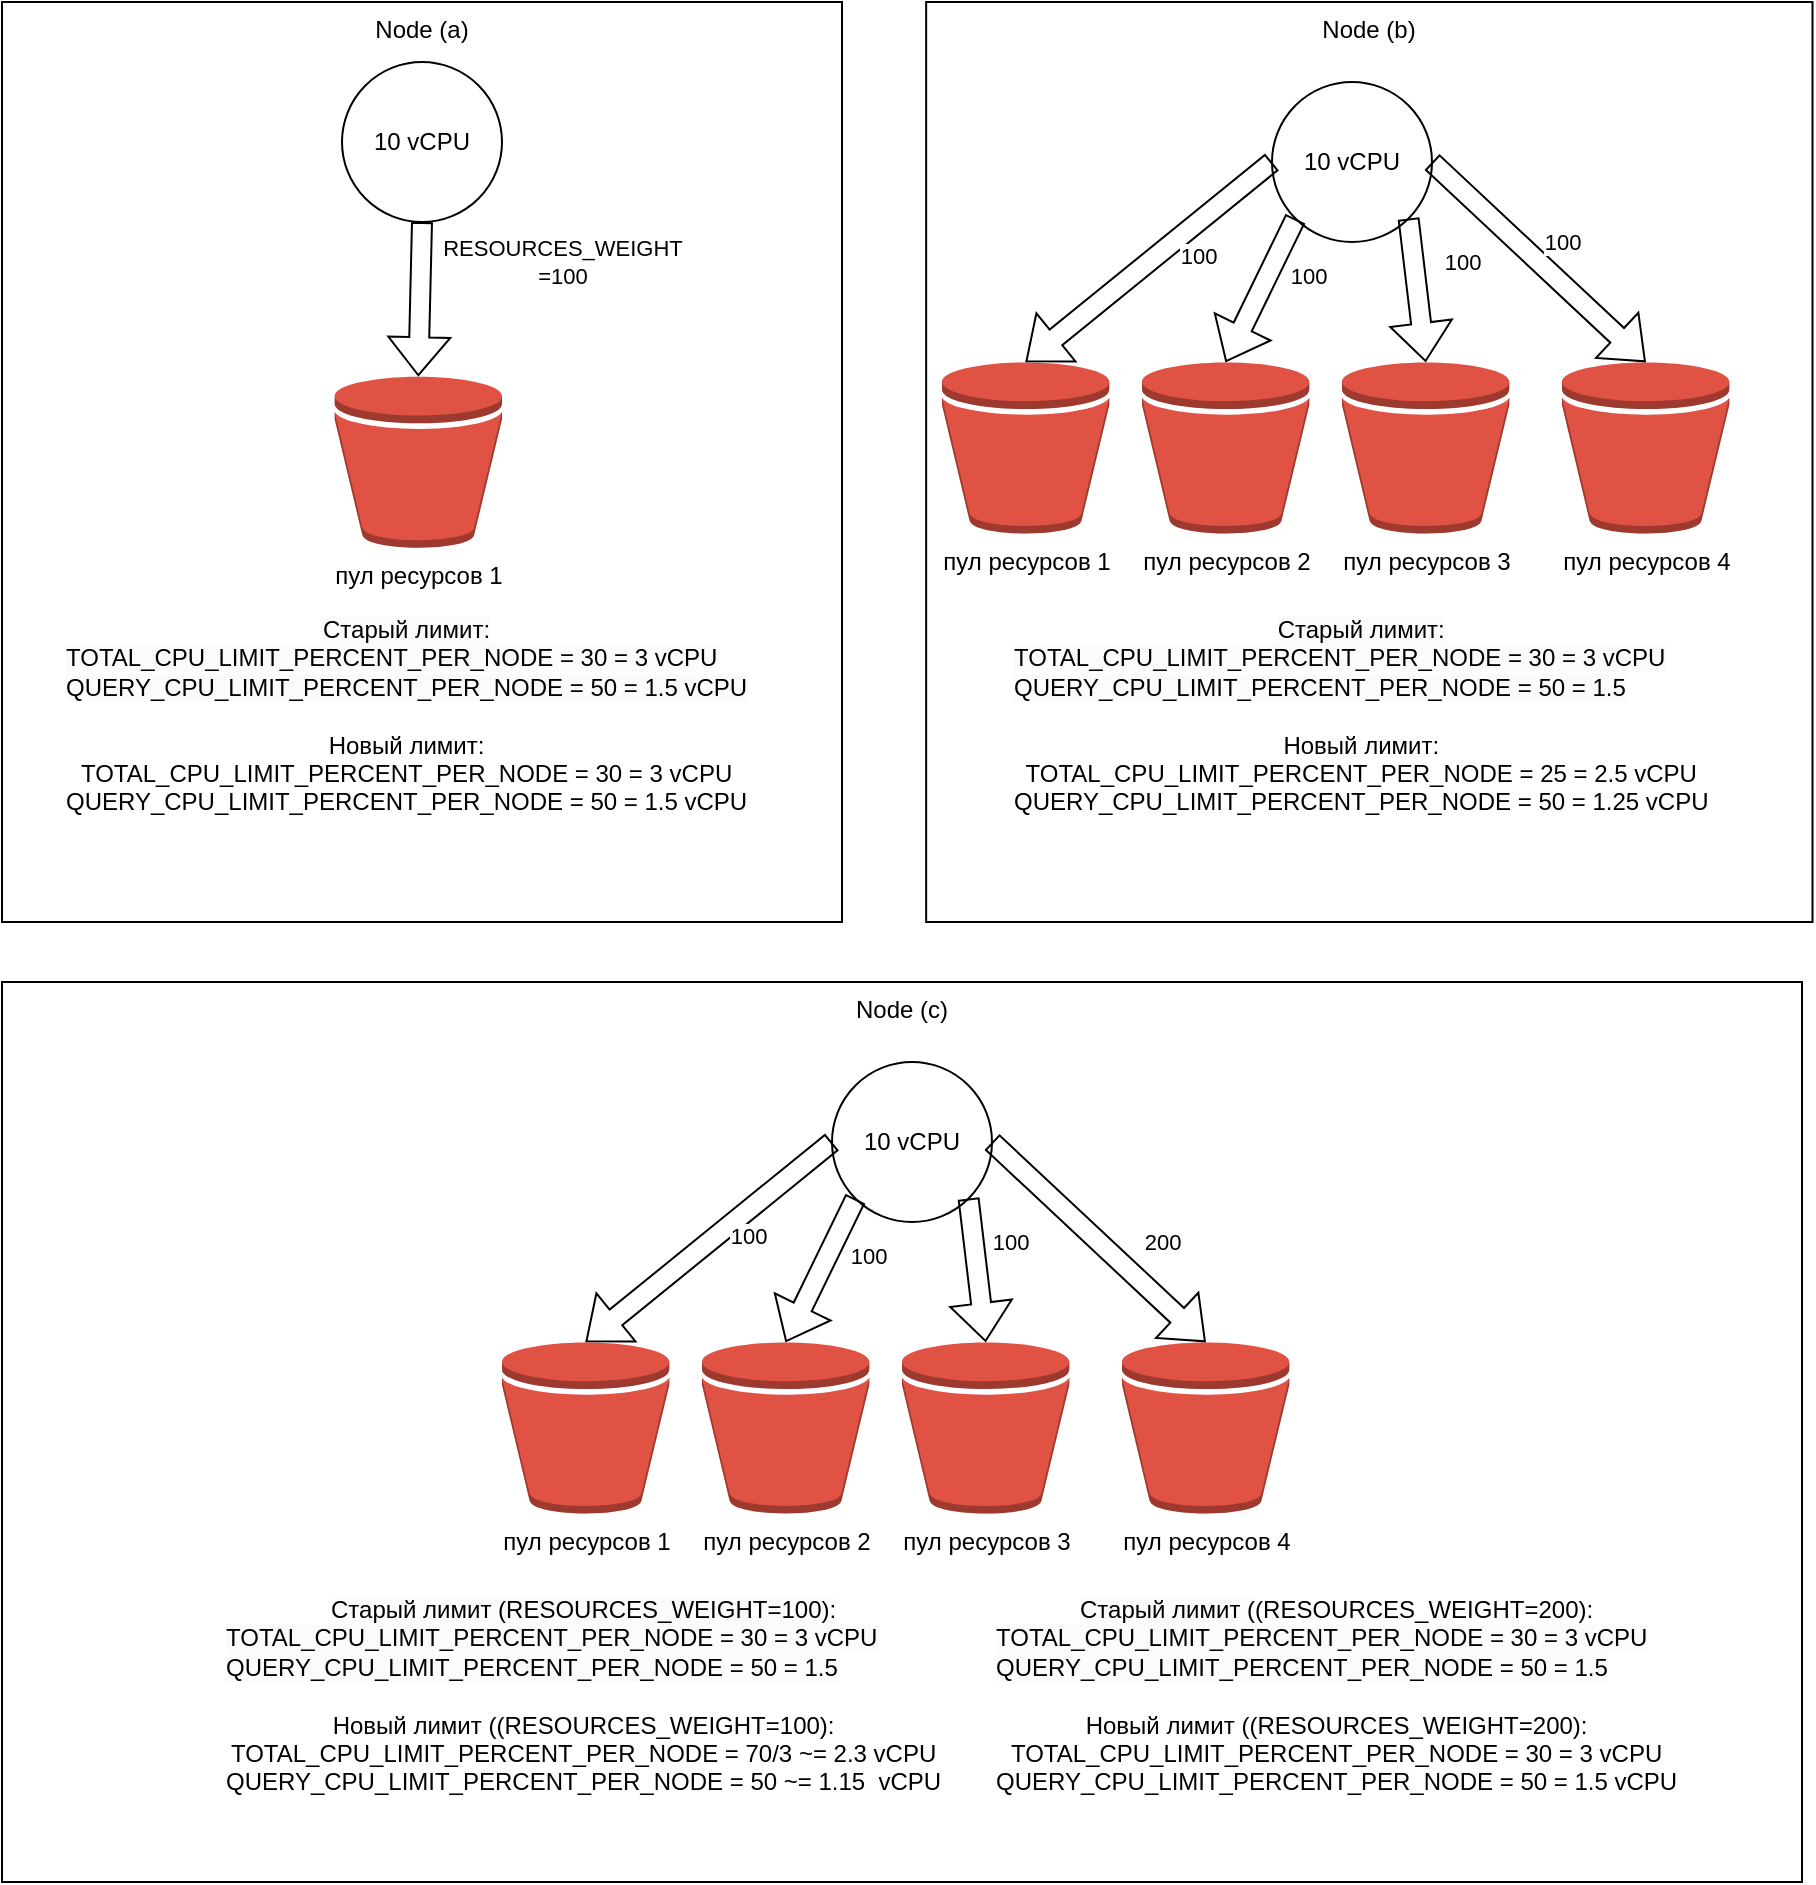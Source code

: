 <mxfile version="24.7.8">
  <diagram name="Page-1" id="NAQD_0_xmlDH_ppCL-4d">
    <mxGraphModel dx="1242" dy="819" grid="1" gridSize="10" guides="1" tooltips="1" connect="1" arrows="1" fold="1" page="1" pageScale="1" pageWidth="827" pageHeight="1169" math="0" shadow="0">
      <root>
        <mxCell id="0" />
        <mxCell id="1" parent="0" />
        <mxCell id="cv_4T4Yt_JHGhEiulPHa-12" value="Node (a)" style="rounded=0;whiteSpace=wrap;html=1;verticalAlign=top;" vertex="1" parent="1">
          <mxGeometry x="60" y="30" width="420" height="460" as="geometry" />
        </mxCell>
        <mxCell id="cv_4T4Yt_JHGhEiulPHa-10" value="Node (b)" style="rounded=0;whiteSpace=wrap;html=1;verticalAlign=top;" vertex="1" parent="1">
          <mxGeometry x="522.08" y="30" width="443.17" height="460" as="geometry" />
        </mxCell>
        <mxCell id="M1kfzu1ZO3_qd2MjG_cR-6" value="пул ресурсов 1" style="outlineConnect=0;dashed=0;verticalLabelPosition=bottom;verticalAlign=top;align=center;html=1;shape=mxgraph.aws3.bucket;fillColor=#E05243;gradientColor=none;" parent="1" vertex="1">
          <mxGeometry x="226.34" y="217.13" width="83.66" height="85.75" as="geometry" />
        </mxCell>
        <mxCell id="M1kfzu1ZO3_qd2MjG_cR-10" value="10 vCPU" style="ellipse;whiteSpace=wrap;html=1;aspect=fixed;" parent="1" vertex="1">
          <mxGeometry x="230" y="60" width="80" height="80" as="geometry" />
        </mxCell>
        <mxCell id="cv_4T4Yt_JHGhEiulPHa-1" value="&lt;div style=&quot;text-align: center;&quot;&gt;&lt;span style=&quot;color: rgb(0, 0, 0); font-family: Helvetica; font-size: 12px; font-style: normal; font-variant-ligatures: normal; font-variant-caps: normal; font-weight: 400; letter-spacing: normal; orphans: 2; text-indent: 0px; text-transform: none; widows: 2; word-spacing: 0px; -webkit-text-stroke-width: 0px; white-space: nowrap; background-color: rgb(251, 251, 251); text-decoration-thickness: initial; text-decoration-style: initial; text-decoration-color: initial; float: none; display: inline !important;&quot;&gt;Cтарый лимит:&lt;/span&gt;&lt;/div&gt;&lt;span style=&quot;color: rgb(0, 0, 0); font-family: Helvetica; font-size: 12px; font-style: normal; font-variant-ligatures: normal; font-variant-caps: normal; font-weight: 400; letter-spacing: normal; orphans: 2; text-align: center; text-indent: 0px; text-transform: none; widows: 2; word-spacing: 0px; -webkit-text-stroke-width: 0px; white-space: nowrap; background-color: rgb(251, 251, 251); text-decoration-thickness: initial; text-decoration-style: initial; text-decoration-color: initial; display: inline !important; float: none;&quot;&gt;TOTAL_CPU_LIMIT_PERCENT_PER_NODE = 30 = 3 vCPU&lt;/span&gt;&lt;br style=&quot;forced-color-adjust: none; color: rgb(0, 0, 0); font-family: Helvetica; font-size: 12px; font-style: normal; font-variant-ligatures: normal; font-variant-caps: normal; font-weight: 400; letter-spacing: normal; orphans: 2; text-align: center; text-indent: 0px; text-transform: none; widows: 2; word-spacing: 0px; -webkit-text-stroke-width: 0px; white-space: nowrap; background-color: rgb(251, 251, 251); text-decoration-thickness: initial; text-decoration-style: initial; text-decoration-color: initial;&quot;&gt;&lt;span style=&quot;color: rgb(0, 0, 0); font-family: Helvetica; font-size: 12px; font-style: normal; font-variant-ligatures: normal; font-variant-caps: normal; font-weight: 400; letter-spacing: normal; orphans: 2; text-align: center; text-indent: 0px; text-transform: none; widows: 2; word-spacing: 0px; -webkit-text-stroke-width: 0px; white-space: nowrap; background-color: rgb(251, 251, 251); text-decoration-thickness: initial; text-decoration-style: initial; text-decoration-color: initial; display: inline !important; float: none;&quot;&gt;QUERY_CPU_LIMIT_PERCENT_PER_NODE = 50 = 1.5 vCPU&lt;/span&gt;&lt;div&gt;&lt;span style=&quot;color: rgb(0, 0, 0); font-family: Helvetica; font-size: 12px; font-style: normal; font-variant-ligatures: normal; font-variant-caps: normal; font-weight: 400; letter-spacing: normal; orphans: 2; text-align: center; text-indent: 0px; text-transform: none; widows: 2; word-spacing: 0px; -webkit-text-stroke-width: 0px; white-space: nowrap; background-color: rgb(251, 251, 251); text-decoration-thickness: initial; text-decoration-style: initial; text-decoration-color: initial; display: inline !important; float: none;&quot;&gt;&lt;br&gt;&lt;/span&gt;&lt;/div&gt;&lt;div style=&quot;text-align: center;&quot;&gt;&lt;span style=&quot;text-wrap: nowrap;&quot;&gt;Новый лимит:&lt;/span&gt;&lt;/div&gt;&lt;div style=&quot;text-align: center;&quot;&gt;&lt;span style=&quot;text-wrap: nowrap;&quot;&gt;TOTAL_CPU_LIMIT_PERCENT_PER_NODE = 30 = 3 vCPU&lt;/span&gt;&lt;br style=&quot;text-wrap: nowrap;&quot;&gt;&lt;span style=&quot;text-wrap: nowrap;&quot;&gt;QUERY_CPU_LIMIT_PERCENT_PER_NODE = 50 = 1.5 vCPU&lt;/span&gt;&lt;span style=&quot;text-wrap: nowrap;&quot;&gt;&lt;br&gt;&lt;/span&gt;&lt;/div&gt;" style="text;whiteSpace=wrap;html=1;" vertex="1" parent="1">
          <mxGeometry x="90" y="330" width="360" height="50" as="geometry" />
        </mxCell>
        <mxCell id="cv_4T4Yt_JHGhEiulPHa-4" value="10 vCPU" style="ellipse;whiteSpace=wrap;html=1;aspect=fixed;" vertex="1" parent="1">
          <mxGeometry x="695" y="70" width="80" height="80" as="geometry" />
        </mxCell>
        <mxCell id="cv_4T4Yt_JHGhEiulPHa-6" value="пул ресурсов 1" style="outlineConnect=0;dashed=0;verticalLabelPosition=bottom;verticalAlign=top;align=center;html=1;shape=mxgraph.aws3.bucket;fillColor=#E05243;gradientColor=none;" vertex="1" parent="1">
          <mxGeometry x="530" y="210" width="83.66" height="85.75" as="geometry" />
        </mxCell>
        <mxCell id="cv_4T4Yt_JHGhEiulPHa-7" value="пул ресурсов 3" style="outlineConnect=0;dashed=0;verticalLabelPosition=bottom;verticalAlign=top;align=center;html=1;shape=mxgraph.aws3.bucket;fillColor=#E05243;gradientColor=none;" vertex="1" parent="1">
          <mxGeometry x="730" y="210" width="83.66" height="85.75" as="geometry" />
        </mxCell>
        <mxCell id="cv_4T4Yt_JHGhEiulPHa-8" value="пул ресурсов 4" style="outlineConnect=0;dashed=0;verticalLabelPosition=bottom;verticalAlign=top;align=center;html=1;shape=mxgraph.aws3.bucket;fillColor=#E05243;gradientColor=none;" vertex="1" parent="1">
          <mxGeometry x="840" y="210" width="83.66" height="85.75" as="geometry" />
        </mxCell>
        <mxCell id="cv_4T4Yt_JHGhEiulPHa-9" value="пул ресурсов 2" style="outlineConnect=0;dashed=0;verticalLabelPosition=bottom;verticalAlign=top;align=center;html=1;shape=mxgraph.aws3.bucket;fillColor=#E05243;gradientColor=none;" vertex="1" parent="1">
          <mxGeometry x="630" y="210" width="83.66" height="85.75" as="geometry" />
        </mxCell>
        <mxCell id="cv_4T4Yt_JHGhEiulPHa-15" value="" style="shape=flexArrow;endArrow=classic;html=1;rounded=0;exitX=0.5;exitY=1;exitDx=0;exitDy=0;entryX=0.5;entryY=0;entryDx=0;entryDy=0;entryPerimeter=0;" edge="1" parent="1" source="M1kfzu1ZO3_qd2MjG_cR-10" target="M1kfzu1ZO3_qd2MjG_cR-6">
          <mxGeometry width="50" height="50" relative="1" as="geometry">
            <mxPoint x="440" y="280" as="sourcePoint" />
            <mxPoint x="490" y="230" as="targetPoint" />
          </mxGeometry>
        </mxCell>
        <mxCell id="cv_4T4Yt_JHGhEiulPHa-16" value="RESOURCES_WEIGHT&lt;div&gt;=100&lt;/div&gt;" style="edgeLabel;html=1;align=center;verticalAlign=middle;resizable=0;points=[];" vertex="1" connectable="0" parent="cv_4T4Yt_JHGhEiulPHa-15">
          <mxGeometry x="-0.174" y="6" relative="1" as="geometry">
            <mxPoint x="65" y="-12" as="offset" />
          </mxGeometry>
        </mxCell>
        <mxCell id="cv_4T4Yt_JHGhEiulPHa-17" value="" style="shape=flexArrow;endArrow=classic;html=1;rounded=0;exitX=0;exitY=0.5;exitDx=0;exitDy=0;entryX=0.5;entryY=0;entryDx=0;entryDy=0;entryPerimeter=0;" edge="1" parent="1" source="cv_4T4Yt_JHGhEiulPHa-4" target="cv_4T4Yt_JHGhEiulPHa-6">
          <mxGeometry width="50" height="50" relative="1" as="geometry">
            <mxPoint x="440" y="280" as="sourcePoint" />
            <mxPoint x="490" y="230" as="targetPoint" />
          </mxGeometry>
        </mxCell>
        <mxCell id="cv_4T4Yt_JHGhEiulPHa-18" value="" style="shape=flexArrow;endArrow=classic;html=1;rounded=0;exitX=0;exitY=1;exitDx=0;exitDy=0;entryX=0.5;entryY=0;entryDx=0;entryDy=0;entryPerimeter=0;" edge="1" parent="1" source="cv_4T4Yt_JHGhEiulPHa-4" target="cv_4T4Yt_JHGhEiulPHa-9">
          <mxGeometry width="50" height="50" relative="1" as="geometry">
            <mxPoint x="440" y="280" as="sourcePoint" />
            <mxPoint x="490" y="230" as="targetPoint" />
          </mxGeometry>
        </mxCell>
        <mxCell id="cv_4T4Yt_JHGhEiulPHa-19" value="" style="shape=flexArrow;endArrow=classic;html=1;rounded=0;exitX=1;exitY=1;exitDx=0;exitDy=0;entryX=0.5;entryY=0;entryDx=0;entryDy=0;entryPerimeter=0;" edge="1" parent="1" source="cv_4T4Yt_JHGhEiulPHa-4" target="cv_4T4Yt_JHGhEiulPHa-7">
          <mxGeometry width="50" height="50" relative="1" as="geometry">
            <mxPoint x="440" y="280" as="sourcePoint" />
            <mxPoint x="490" y="230" as="targetPoint" />
          </mxGeometry>
        </mxCell>
        <mxCell id="cv_4T4Yt_JHGhEiulPHa-20" value="" style="shape=flexArrow;endArrow=classic;html=1;rounded=0;exitX=1;exitY=0.5;exitDx=0;exitDy=0;entryX=0.5;entryY=0;entryDx=0;entryDy=0;entryPerimeter=0;" edge="1" parent="1" source="cv_4T4Yt_JHGhEiulPHa-4" target="cv_4T4Yt_JHGhEiulPHa-8">
          <mxGeometry width="50" height="50" relative="1" as="geometry">
            <mxPoint x="440" y="280" as="sourcePoint" />
            <mxPoint x="490" y="230" as="targetPoint" />
          </mxGeometry>
        </mxCell>
        <mxCell id="cv_4T4Yt_JHGhEiulPHa-21" value="100" style="edgeLabel;html=1;align=center;verticalAlign=middle;resizable=0;points=[];" vertex="1" connectable="0" parent="1">
          <mxGeometry x="789.999" y="160.003" as="geometry" />
        </mxCell>
        <mxCell id="cv_4T4Yt_JHGhEiulPHa-22" value="100" style="edgeLabel;html=1;align=center;verticalAlign=middle;resizable=0;points=[];" vertex="1" connectable="0" parent="1">
          <mxGeometry x="839.999" y="150.003" as="geometry" />
        </mxCell>
        <mxCell id="cv_4T4Yt_JHGhEiulPHa-23" value="100" style="edgeLabel;html=1;align=center;verticalAlign=middle;resizable=0;points=[];" vertex="1" connectable="0" parent="1">
          <mxGeometry x="809.999" y="160.003" as="geometry">
            <mxPoint x="-97" y="7" as="offset" />
          </mxGeometry>
        </mxCell>
        <mxCell id="cv_4T4Yt_JHGhEiulPHa-24" value="100" style="edgeLabel;html=1;align=center;verticalAlign=middle;resizable=0;points=[];" vertex="1" connectable="0" parent="1">
          <mxGeometry x="754.999" y="150.003" as="geometry">
            <mxPoint x="-97" y="7" as="offset" />
          </mxGeometry>
        </mxCell>
        <mxCell id="cv_4T4Yt_JHGhEiulPHa-25" value="&lt;div style=&quot;text-align: center;&quot;&gt;&lt;span style=&quot;color: rgb(0, 0, 0); font-family: Helvetica; font-size: 12px; font-style: normal; font-variant-ligatures: normal; font-variant-caps: normal; font-weight: 400; letter-spacing: normal; orphans: 2; text-indent: 0px; text-transform: none; widows: 2; word-spacing: 0px; -webkit-text-stroke-width: 0px; white-space: nowrap; background-color: rgb(251, 251, 251); text-decoration-thickness: initial; text-decoration-style: initial; text-decoration-color: initial; float: none; display: inline !important;&quot;&gt;Cтарый лимит:&lt;/span&gt;&lt;/div&gt;&lt;span style=&quot;color: rgb(0, 0, 0); font-family: Helvetica; font-size: 12px; font-style: normal; font-variant-ligatures: normal; font-variant-caps: normal; font-weight: 400; letter-spacing: normal; orphans: 2; text-align: center; text-indent: 0px; text-transform: none; widows: 2; word-spacing: 0px; -webkit-text-stroke-width: 0px; white-space: nowrap; background-color: rgb(251, 251, 251); text-decoration-thickness: initial; text-decoration-style: initial; text-decoration-color: initial; display: inline !important; float: none;&quot;&gt;TOTAL_CPU_LIMIT_PERCENT_PER_NODE = 30 = 3 vCPU&lt;/span&gt;&lt;br style=&quot;forced-color-adjust: none; color: rgb(0, 0, 0); font-family: Helvetica; font-size: 12px; font-style: normal; font-variant-ligatures: normal; font-variant-caps: normal; font-weight: 400; letter-spacing: normal; orphans: 2; text-align: center; text-indent: 0px; text-transform: none; widows: 2; word-spacing: 0px; -webkit-text-stroke-width: 0px; white-space: nowrap; background-color: rgb(251, 251, 251); text-decoration-thickness: initial; text-decoration-style: initial; text-decoration-color: initial;&quot;&gt;&lt;span style=&quot;color: rgb(0, 0, 0); font-family: Helvetica; font-size: 12px; font-style: normal; font-variant-ligatures: normal; font-variant-caps: normal; font-weight: 400; letter-spacing: normal; orphans: 2; text-align: center; text-indent: 0px; text-transform: none; widows: 2; word-spacing: 0px; -webkit-text-stroke-width: 0px; white-space: nowrap; background-color: rgb(251, 251, 251); text-decoration-thickness: initial; text-decoration-style: initial; text-decoration-color: initial; display: inline !important; float: none;&quot;&gt;QUERY_CPU_LIMIT_PERCENT_PER_NODE = 50 = 1.5&lt;/span&gt;&lt;div&gt;&lt;span style=&quot;color: rgb(0, 0, 0); font-family: Helvetica; font-size: 12px; font-style: normal; font-variant-ligatures: normal; font-variant-caps: normal; font-weight: 400; letter-spacing: normal; orphans: 2; text-align: center; text-indent: 0px; text-transform: none; widows: 2; word-spacing: 0px; -webkit-text-stroke-width: 0px; white-space: nowrap; background-color: rgb(251, 251, 251); text-decoration-thickness: initial; text-decoration-style: initial; text-decoration-color: initial; display: inline !important; float: none;&quot;&gt;&lt;br&gt;&lt;/span&gt;&lt;/div&gt;&lt;div style=&quot;text-align: center;&quot;&gt;&lt;span style=&quot;text-wrap: nowrap;&quot;&gt;Новый лимит:&lt;/span&gt;&lt;/div&gt;&lt;div style=&quot;text-align: center;&quot;&gt;&lt;span style=&quot;text-wrap: nowrap;&quot;&gt;TOTAL_CPU_LIMIT_PERCENT_PER_NODE = 25 = 2.5 vCPU&lt;/span&gt;&lt;br style=&quot;text-wrap: nowrap;&quot;&gt;&lt;span style=&quot;text-wrap: nowrap;&quot;&gt;QUERY_CPU_LIMIT_PERCENT_PER_NODE = 50 = 1.25 vCPU&lt;/span&gt;&lt;span style=&quot;text-wrap: nowrap;&quot;&gt;&lt;br&gt;&lt;/span&gt;&lt;/div&gt;" style="text;whiteSpace=wrap;html=1;" vertex="1" parent="1">
          <mxGeometry x="563.66" y="330" width="360" height="50" as="geometry" />
        </mxCell>
        <mxCell id="cv_4T4Yt_JHGhEiulPHa-28" value="Node (c)" style="rounded=0;whiteSpace=wrap;html=1;verticalAlign=top;" vertex="1" parent="1">
          <mxGeometry x="60" y="520" width="900" height="450" as="geometry" />
        </mxCell>
        <mxCell id="cv_4T4Yt_JHGhEiulPHa-29" value="10 vCPU" style="ellipse;whiteSpace=wrap;html=1;aspect=fixed;" vertex="1" parent="1">
          <mxGeometry x="475" y="560" width="80" height="80" as="geometry" />
        </mxCell>
        <mxCell id="cv_4T4Yt_JHGhEiulPHa-30" value="пул ресурсов 1" style="outlineConnect=0;dashed=0;verticalLabelPosition=bottom;verticalAlign=top;align=center;html=1;shape=mxgraph.aws3.bucket;fillColor=#E05243;gradientColor=none;" vertex="1" parent="1">
          <mxGeometry x="310" y="700" width="83.66" height="85.75" as="geometry" />
        </mxCell>
        <mxCell id="cv_4T4Yt_JHGhEiulPHa-31" value="пул ресурсов 3" style="outlineConnect=0;dashed=0;verticalLabelPosition=bottom;verticalAlign=top;align=center;html=1;shape=mxgraph.aws3.bucket;fillColor=#E05243;gradientColor=none;" vertex="1" parent="1">
          <mxGeometry x="510" y="700" width="83.66" height="85.75" as="geometry" />
        </mxCell>
        <mxCell id="cv_4T4Yt_JHGhEiulPHa-32" value="пул ресурсов 4" style="outlineConnect=0;dashed=0;verticalLabelPosition=bottom;verticalAlign=top;align=center;html=1;shape=mxgraph.aws3.bucket;fillColor=#E05243;gradientColor=none;" vertex="1" parent="1">
          <mxGeometry x="620" y="700" width="83.66" height="85.75" as="geometry" />
        </mxCell>
        <mxCell id="cv_4T4Yt_JHGhEiulPHa-33" value="пул ресурсов 2" style="outlineConnect=0;dashed=0;verticalLabelPosition=bottom;verticalAlign=top;align=center;html=1;shape=mxgraph.aws3.bucket;fillColor=#E05243;gradientColor=none;" vertex="1" parent="1">
          <mxGeometry x="410" y="700" width="83.66" height="85.75" as="geometry" />
        </mxCell>
        <mxCell id="cv_4T4Yt_JHGhEiulPHa-34" value="" style="shape=flexArrow;endArrow=classic;html=1;rounded=0;exitX=0;exitY=0.5;exitDx=0;exitDy=0;entryX=0.5;entryY=0;entryDx=0;entryDy=0;entryPerimeter=0;" edge="1" parent="1" source="cv_4T4Yt_JHGhEiulPHa-29" target="cv_4T4Yt_JHGhEiulPHa-30">
          <mxGeometry width="50" height="50" relative="1" as="geometry">
            <mxPoint x="220.0" y="770" as="sourcePoint" />
            <mxPoint x="270" y="720" as="targetPoint" />
          </mxGeometry>
        </mxCell>
        <mxCell id="cv_4T4Yt_JHGhEiulPHa-35" value="" style="shape=flexArrow;endArrow=classic;html=1;rounded=0;exitX=0;exitY=1;exitDx=0;exitDy=0;entryX=0.5;entryY=0;entryDx=0;entryDy=0;entryPerimeter=0;" edge="1" parent="1" source="cv_4T4Yt_JHGhEiulPHa-29" target="cv_4T4Yt_JHGhEiulPHa-33">
          <mxGeometry width="50" height="50" relative="1" as="geometry">
            <mxPoint x="220.0" y="770" as="sourcePoint" />
            <mxPoint x="270" y="720" as="targetPoint" />
          </mxGeometry>
        </mxCell>
        <mxCell id="cv_4T4Yt_JHGhEiulPHa-36" value="" style="shape=flexArrow;endArrow=classic;html=1;rounded=0;exitX=1;exitY=1;exitDx=0;exitDy=0;entryX=0.5;entryY=0;entryDx=0;entryDy=0;entryPerimeter=0;" edge="1" parent="1" source="cv_4T4Yt_JHGhEiulPHa-29" target="cv_4T4Yt_JHGhEiulPHa-31">
          <mxGeometry width="50" height="50" relative="1" as="geometry">
            <mxPoint x="220.0" y="770" as="sourcePoint" />
            <mxPoint x="270" y="720" as="targetPoint" />
          </mxGeometry>
        </mxCell>
        <mxCell id="cv_4T4Yt_JHGhEiulPHa-37" value="" style="shape=flexArrow;endArrow=classic;html=1;rounded=0;exitX=1;exitY=0.5;exitDx=0;exitDy=0;entryX=0.5;entryY=0;entryDx=0;entryDy=0;entryPerimeter=0;" edge="1" parent="1" source="cv_4T4Yt_JHGhEiulPHa-29" target="cv_4T4Yt_JHGhEiulPHa-32">
          <mxGeometry width="50" height="50" relative="1" as="geometry">
            <mxPoint x="220.0" y="770" as="sourcePoint" />
            <mxPoint x="270" y="720" as="targetPoint" />
          </mxGeometry>
        </mxCell>
        <mxCell id="cv_4T4Yt_JHGhEiulPHa-38" value="100" style="edgeLabel;html=1;align=center;verticalAlign=middle;resizable=0;points=[];" vertex="1" connectable="0" parent="1">
          <mxGeometry x="563.659" y="650.003" as="geometry" />
        </mxCell>
        <mxCell id="cv_4T4Yt_JHGhEiulPHa-39" value="200" style="edgeLabel;html=1;align=center;verticalAlign=middle;resizable=0;points=[];" vertex="1" connectable="0" parent="1">
          <mxGeometry x="639.999" y="650.003" as="geometry" />
        </mxCell>
        <mxCell id="cv_4T4Yt_JHGhEiulPHa-40" value="100" style="edgeLabel;html=1;align=center;verticalAlign=middle;resizable=0;points=[];" vertex="1" connectable="0" parent="1">
          <mxGeometry x="589.999" y="650.003" as="geometry">
            <mxPoint x="-97" y="7" as="offset" />
          </mxGeometry>
        </mxCell>
        <mxCell id="cv_4T4Yt_JHGhEiulPHa-41" value="100" style="edgeLabel;html=1;align=center;verticalAlign=middle;resizable=0;points=[];" vertex="1" connectable="0" parent="1">
          <mxGeometry x="529.999" y="640.003" as="geometry">
            <mxPoint x="-97" y="7" as="offset" />
          </mxGeometry>
        </mxCell>
        <mxCell id="cv_4T4Yt_JHGhEiulPHa-42" value="&lt;div style=&quot;text-align: center;&quot;&gt;&lt;span style=&quot;color: rgb(0, 0, 0); font-family: Helvetica; font-size: 12px; font-style: normal; font-variant-ligatures: normal; font-variant-caps: normal; font-weight: 400; letter-spacing: normal; orphans: 2; text-indent: 0px; text-transform: none; widows: 2; word-spacing: 0px; -webkit-text-stroke-width: 0px; white-space: nowrap; background-color: rgb(251, 251, 251); text-decoration-thickness: initial; text-decoration-style: initial; text-decoration-color: initial; float: none; display: inline !important;&quot;&gt;Cтарый лимит (RESOURCES_WEIGHT=100):&lt;/span&gt;&lt;/div&gt;&lt;span style=&quot;color: rgb(0, 0, 0); font-family: Helvetica; font-size: 12px; font-style: normal; font-variant-ligatures: normal; font-variant-caps: normal; font-weight: 400; letter-spacing: normal; orphans: 2; text-align: center; text-indent: 0px; text-transform: none; widows: 2; word-spacing: 0px; -webkit-text-stroke-width: 0px; white-space: nowrap; background-color: rgb(251, 251, 251); text-decoration-thickness: initial; text-decoration-style: initial; text-decoration-color: initial; display: inline !important; float: none;&quot;&gt;TOTAL_CPU_LIMIT_PERCENT_PER_NODE = 30 = 3 vCPU&lt;/span&gt;&lt;br style=&quot;forced-color-adjust: none; color: rgb(0, 0, 0); font-family: Helvetica; font-size: 12px; font-style: normal; font-variant-ligatures: normal; font-variant-caps: normal; font-weight: 400; letter-spacing: normal; orphans: 2; text-align: center; text-indent: 0px; text-transform: none; widows: 2; word-spacing: 0px; -webkit-text-stroke-width: 0px; white-space: nowrap; background-color: rgb(251, 251, 251); text-decoration-thickness: initial; text-decoration-style: initial; text-decoration-color: initial;&quot;&gt;&lt;span style=&quot;color: rgb(0, 0, 0); font-family: Helvetica; font-size: 12px; font-style: normal; font-variant-ligatures: normal; font-variant-caps: normal; font-weight: 400; letter-spacing: normal; orphans: 2; text-align: center; text-indent: 0px; text-transform: none; widows: 2; word-spacing: 0px; -webkit-text-stroke-width: 0px; white-space: nowrap; background-color: rgb(251, 251, 251); text-decoration-thickness: initial; text-decoration-style: initial; text-decoration-color: initial; display: inline !important; float: none;&quot;&gt;QUERY_CPU_LIMIT_PERCENT_PER_NODE = 50 = 1.5&lt;/span&gt;&lt;div&gt;&lt;span style=&quot;color: rgb(0, 0, 0); font-family: Helvetica; font-size: 12px; font-style: normal; font-variant-ligatures: normal; font-variant-caps: normal; font-weight: 400; letter-spacing: normal; orphans: 2; text-align: center; text-indent: 0px; text-transform: none; widows: 2; word-spacing: 0px; -webkit-text-stroke-width: 0px; white-space: nowrap; background-color: rgb(251, 251, 251); text-decoration-thickness: initial; text-decoration-style: initial; text-decoration-color: initial; display: inline !important; float: none;&quot;&gt;&lt;br&gt;&lt;/span&gt;&lt;/div&gt;&lt;div style=&quot;text-align: center;&quot;&gt;&lt;span style=&quot;text-wrap: nowrap;&quot;&gt;Новый лимит (&lt;/span&gt;&lt;span style=&quot;text-wrap: nowrap; background-color: initial;&quot;&gt;(RESOURCES_WEIGHT=100)&lt;/span&gt;&lt;span style=&quot;text-wrap: nowrap; background-color: initial;&quot;&gt;:&lt;/span&gt;&lt;/div&gt;&lt;div style=&quot;text-align: center;&quot;&gt;&lt;span style=&quot;text-wrap: nowrap;&quot;&gt;TOTAL_CPU_LIMIT_PERCENT_PER_NODE = 70/3 ~= 2.3 vCPU&lt;/span&gt;&lt;br style=&quot;text-wrap: nowrap;&quot;&gt;&lt;span style=&quot;text-wrap: nowrap;&quot;&gt;QUERY_CPU_LIMIT_PERCENT_PER_NODE = 50 ~= 1.15&amp;nbsp; vCPU&lt;/span&gt;&lt;span style=&quot;text-wrap: nowrap;&quot;&gt;&lt;br&gt;&lt;/span&gt;&lt;/div&gt;" style="text;whiteSpace=wrap;html=1;" vertex="1" parent="1">
          <mxGeometry x="170.0" y="820" width="360" height="50" as="geometry" />
        </mxCell>
        <mxCell id="cv_4T4Yt_JHGhEiulPHa-43" value="&lt;div style=&quot;text-align: center;&quot;&gt;&lt;span style=&quot;color: rgb(0, 0, 0); font-family: Helvetica; font-size: 12px; font-style: normal; font-variant-ligatures: normal; font-variant-caps: normal; font-weight: 400; letter-spacing: normal; orphans: 2; text-indent: 0px; text-transform: none; widows: 2; word-spacing: 0px; -webkit-text-stroke-width: 0px; white-space: nowrap; background-color: rgb(251, 251, 251); text-decoration-thickness: initial; text-decoration-style: initial; text-decoration-color: initial; float: none; display: inline !important;&quot;&gt;Cтарый лимит (&lt;/span&gt;&lt;span style=&quot;text-wrap: nowrap; background-color: initial;&quot;&gt;(RESOURCES_WEIGHT=200)&lt;/span&gt;&lt;span style=&quot;text-wrap: nowrap;&quot;&gt;:&lt;/span&gt;&lt;/div&gt;&lt;span style=&quot;color: rgb(0, 0, 0); font-family: Helvetica; font-size: 12px; font-style: normal; font-variant-ligatures: normal; font-variant-caps: normal; font-weight: 400; letter-spacing: normal; orphans: 2; text-align: center; text-indent: 0px; text-transform: none; widows: 2; word-spacing: 0px; -webkit-text-stroke-width: 0px; white-space: nowrap; background-color: rgb(251, 251, 251); text-decoration-thickness: initial; text-decoration-style: initial; text-decoration-color: initial; display: inline !important; float: none;&quot;&gt;TOTAL_CPU_LIMIT_PERCENT_PER_NODE = 30 = 3 vCPU&lt;/span&gt;&lt;br style=&quot;forced-color-adjust: none; color: rgb(0, 0, 0); font-family: Helvetica; font-size: 12px; font-style: normal; font-variant-ligatures: normal; font-variant-caps: normal; font-weight: 400; letter-spacing: normal; orphans: 2; text-align: center; text-indent: 0px; text-transform: none; widows: 2; word-spacing: 0px; -webkit-text-stroke-width: 0px; white-space: nowrap; background-color: rgb(251, 251, 251); text-decoration-thickness: initial; text-decoration-style: initial; text-decoration-color: initial;&quot;&gt;&lt;span style=&quot;color: rgb(0, 0, 0); font-family: Helvetica; font-size: 12px; font-style: normal; font-variant-ligatures: normal; font-variant-caps: normal; font-weight: 400; letter-spacing: normal; orphans: 2; text-align: center; text-indent: 0px; text-transform: none; widows: 2; word-spacing: 0px; -webkit-text-stroke-width: 0px; white-space: nowrap; background-color: rgb(251, 251, 251); text-decoration-thickness: initial; text-decoration-style: initial; text-decoration-color: initial; display: inline !important; float: none;&quot;&gt;QUERY_CPU_LIMIT_PERCENT_PER_NODE = 50 = 1.5&lt;/span&gt;&lt;div&gt;&lt;span style=&quot;color: rgb(0, 0, 0); font-family: Helvetica; font-size: 12px; font-style: normal; font-variant-ligatures: normal; font-variant-caps: normal; font-weight: 400; letter-spacing: normal; orphans: 2; text-align: center; text-indent: 0px; text-transform: none; widows: 2; word-spacing: 0px; -webkit-text-stroke-width: 0px; white-space: nowrap; background-color: rgb(251, 251, 251); text-decoration-thickness: initial; text-decoration-style: initial; text-decoration-color: initial; display: inline !important; float: none;&quot;&gt;&lt;br&gt;&lt;/span&gt;&lt;/div&gt;&lt;div style=&quot;text-align: center;&quot;&gt;&lt;span style=&quot;text-wrap: nowrap;&quot;&gt;Новый лимит (&lt;/span&gt;&lt;span style=&quot;text-wrap: nowrap; background-color: initial;&quot;&gt;(RESOURCES_WEIGHT=200)&lt;/span&gt;&lt;span style=&quot;text-wrap: nowrap; background-color: initial;&quot;&gt;:&lt;/span&gt;&lt;/div&gt;&lt;div style=&quot;text-align: center;&quot;&gt;&lt;span style=&quot;text-wrap: nowrap;&quot;&gt;TOTAL_CPU_LIMIT_PERCENT_PER_NODE = 30 = 3 vCPU&lt;/span&gt;&lt;br style=&quot;text-wrap: nowrap;&quot;&gt;&lt;span style=&quot;text-wrap: nowrap;&quot;&gt;QUERY_CPU_LIMIT_PERCENT_PER_NODE = 50 = 1.5 vCPU&lt;/span&gt;&lt;span style=&quot;text-wrap: nowrap;&quot;&gt;&lt;br&gt;&lt;/span&gt;&lt;/div&gt;" style="text;whiteSpace=wrap;html=1;" vertex="1" parent="1">
          <mxGeometry x="555" y="820" width="360" height="50" as="geometry" />
        </mxCell>
      </root>
    </mxGraphModel>
  </diagram>
</mxfile>
